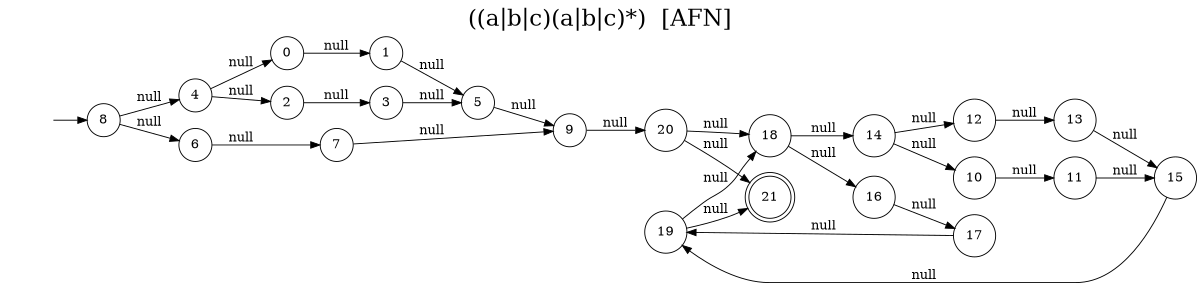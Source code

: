 digraph "Resultado Automata AFN" {
	label = "((a|b|c)(a|b|c)*)  [AFN]"
	labelloc  =  t
	fontsize  = 25
	rankdir=LR size="8,5"
	node [shape=doublecircle]
	21
	node [shape=circle]
	8
	node [shape=none]
	""
	""-> 8 [label=""]
	node [shape=circle]
	0 -> 1[label="null"]
	2 -> 3[label="null"]
	4 -> 0[label="null"]
	4 -> 2[label="null"]
	1 -> 5[label="null"]
	3 -> 5[label="null"]
	6 -> 7[label="null"]
	8 -> 4[label="null"]
	8 -> 6[label="null"]
	5 -> 9[label="null"]
	7 -> 9[label="null"]
	10 -> 11[label="null"]
	12 -> 13[label="null"]
	14 -> 10[label="null"]
	14 -> 12[label="null"]
	11 -> 15[label="null"]
	13 -> 15[label="null"]
	16 -> 17[label="null"]
	18 -> 14[label="null"]
	18 -> 16[label="null"]
	15 -> 19[label="null"]
	17 -> 19[label="null"]
	19 -> 18[label="null"]
	20 -> 21[label="null"]
	20 -> 18[label="null"]
	19 -> 21[label="null"]
	9 -> 20[label="null"]
}